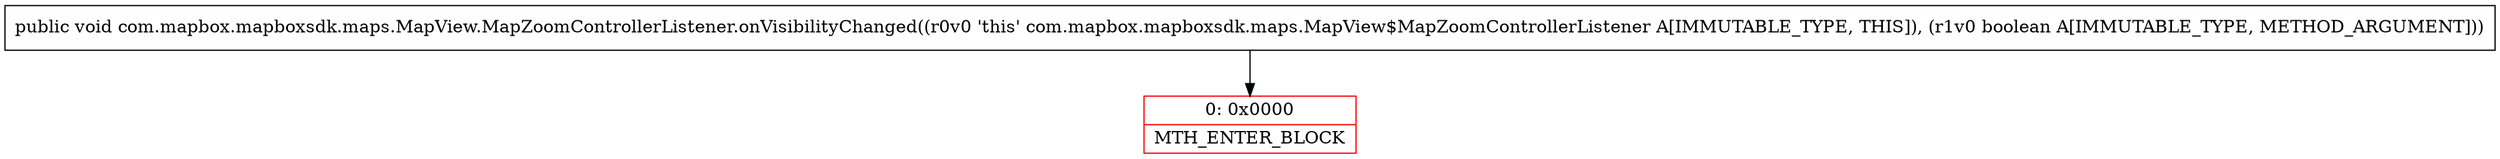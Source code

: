 digraph "CFG forcom.mapbox.mapboxsdk.maps.MapView.MapZoomControllerListener.onVisibilityChanged(Z)V" {
subgraph cluster_Region_402743899 {
label = "R(0)";
node [shape=record,color=blue];
}
Node_0 [shape=record,color=red,label="{0\:\ 0x0000|MTH_ENTER_BLOCK\l}"];
MethodNode[shape=record,label="{public void com.mapbox.mapboxsdk.maps.MapView.MapZoomControllerListener.onVisibilityChanged((r0v0 'this' com.mapbox.mapboxsdk.maps.MapView$MapZoomControllerListener A[IMMUTABLE_TYPE, THIS]), (r1v0 boolean A[IMMUTABLE_TYPE, METHOD_ARGUMENT])) }"];
MethodNode -> Node_0;
}


